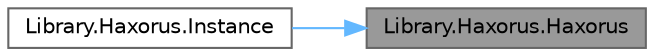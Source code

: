 digraph "Library.Haxorus.Haxorus"
{
 // INTERACTIVE_SVG=YES
 // LATEX_PDF_SIZE
  bgcolor="transparent";
  edge [fontname=Helvetica,fontsize=10,labelfontname=Helvetica,labelfontsize=10];
  node [fontname=Helvetica,fontsize=10,shape=box,height=0.2,width=0.4];
  rankdir="RL";
  Node1 [id="Node000001",label="Library.Haxorus.Haxorus",height=0.2,width=0.4,color="gray40", fillcolor="grey60", style="filled", fontcolor="black",tooltip="Constructor de Haxorus, implementa el patron GRASP creator."];
  Node1 -> Node2 [id="edge1_Node000001_Node000002",dir="back",color="steelblue1",style="solid",tooltip=" "];
  Node2 [id="Node000002",label="Library.Haxorus.Instance",height=0.2,width=0.4,color="grey40", fillcolor="white", style="filled",URL="$classLibrary_1_1Haxorus.html#a2736834f14a2c17987db20cdaf7bb686",tooltip="Este método retorna una copia del pokemon aplicando así, el patrón prototype."];
}
